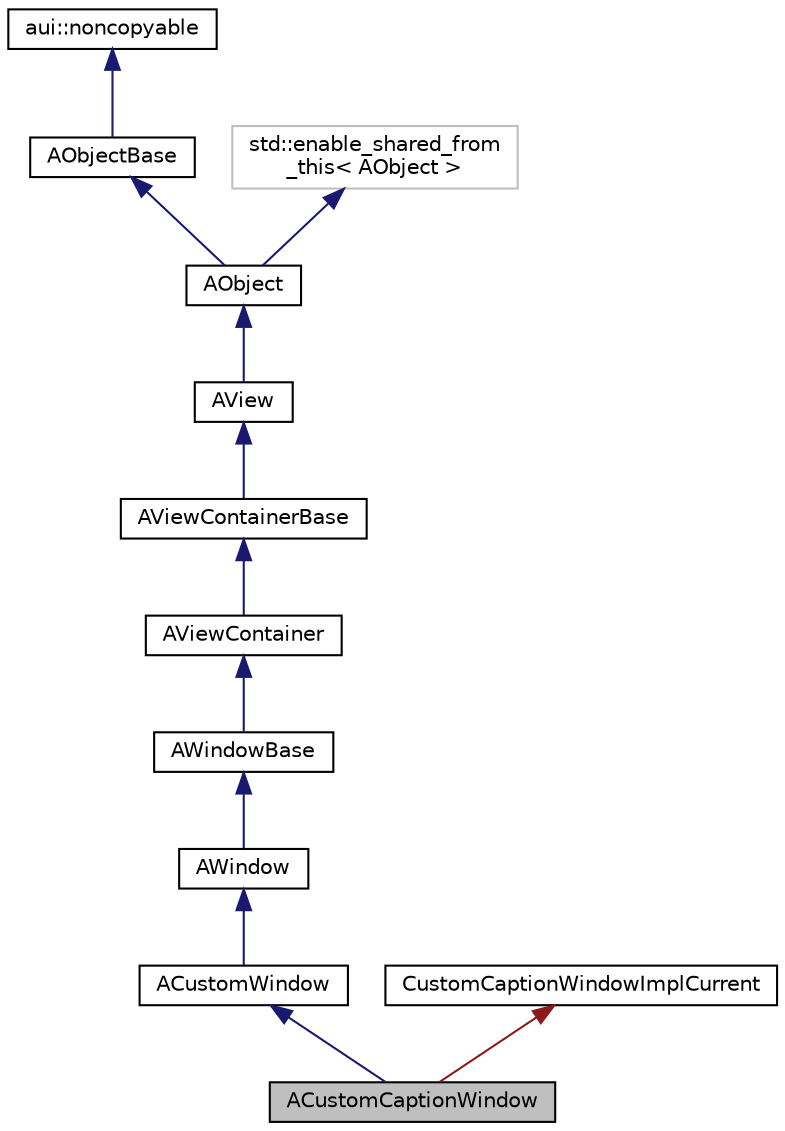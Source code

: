 digraph "ACustomCaptionWindow"
{
 // LATEX_PDF_SIZE
  edge [fontname="Helvetica",fontsize="10",labelfontname="Helvetica",labelfontsize="10"];
  node [fontname="Helvetica",fontsize="10",shape=record];
  Node1 [label="ACustomCaptionWindow",height=0.2,width=0.4,color="black", fillcolor="grey75", style="filled", fontcolor="black",tooltip="Represents a window with customizable caption bar."];
  Node2 -> Node1 [dir="back",color="midnightblue",fontsize="10",style="solid",fontname="Helvetica"];
  Node2 [label="ACustomWindow",height=0.2,width=0.4,color="black", fillcolor="white", style="filled",URL="$classACustomWindow.html",tooltip="Represents a window without native caption but still draggable by top side."];
  Node3 -> Node2 [dir="back",color="midnightblue",fontsize="10",style="solid",fontname="Helvetica"];
  Node3 [label="AWindow",height=0.2,width=0.4,color="black", fillcolor="white", style="filled",URL="$classAWindow.html",tooltip="Represents a window in the underlying windowing system."];
  Node4 -> Node3 [dir="back",color="midnightblue",fontsize="10",style="solid",fontname="Helvetica"];
  Node4 [label="AWindowBase",height=0.2,width=0.4,color="black", fillcolor="white", style="filled",URL="$classAWindowBase.html",tooltip=" "];
  Node5 -> Node4 [dir="back",color="midnightblue",fontsize="10",style="solid",fontname="Helvetica"];
  Node5 [label="AViewContainer",height=0.2,width=0.4,color="black", fillcolor="white", style="filled",URL="$classAViewContainer.html",tooltip="A trivial modifiable view that represents a set of views."];
  Node6 -> Node5 [dir="back",color="midnightblue",fontsize="10",style="solid",fontname="Helvetica"];
  Node6 [label="AViewContainerBase",height=0.2,width=0.4,color="black", fillcolor="white", style="filled",URL="$classAViewContainerBase.html",tooltip="A view that represents a set of views."];
  Node7 -> Node6 [dir="back",color="midnightblue",fontsize="10",style="solid",fontname="Helvetica"];
  Node7 [label="AView",height=0.2,width=0.4,color="black", fillcolor="white", style="filled",URL="$classAView.html",tooltip="Base class of all UI objects."];
  Node8 -> Node7 [dir="back",color="midnightblue",fontsize="10",style="solid",fontname="Helvetica"];
  Node8 [label="AObject",height=0.2,width=0.4,color="black", fillcolor="white", style="filled",URL="$classAObject.html",tooltip="A base object class."];
  Node9 -> Node8 [dir="back",color="midnightblue",fontsize="10",style="solid",fontname="Helvetica"];
  Node9 [label="AObjectBase",height=0.2,width=0.4,color="black", fillcolor="white", style="filled",URL="$classAObjectBase.html",tooltip=" "];
  Node10 -> Node9 [dir="back",color="midnightblue",fontsize="10",style="solid",fontname="Helvetica"];
  Node10 [label="aui::noncopyable",height=0.2,width=0.4,color="black", fillcolor="white", style="filled",URL="$structaui_1_1noncopyable.html",tooltip="Forbids copy of your class."];
  Node11 -> Node8 [dir="back",color="midnightblue",fontsize="10",style="solid",fontname="Helvetica"];
  Node11 [label="std::enable_shared_from\l_this\< AObject \>",height=0.2,width=0.4,color="grey75", fillcolor="white", style="filled",tooltip=" "];
  Node12 -> Node1 [dir="back",color="firebrick4",fontsize="10",style="solid",fontname="Helvetica"];
  Node12 [label="CustomCaptionWindowImplCurrent",height=0.2,width=0.4,color="black", fillcolor="white", style="filled",URL="$classCustomCaptionWindowImplWin32.html",tooltip=" "];
}
